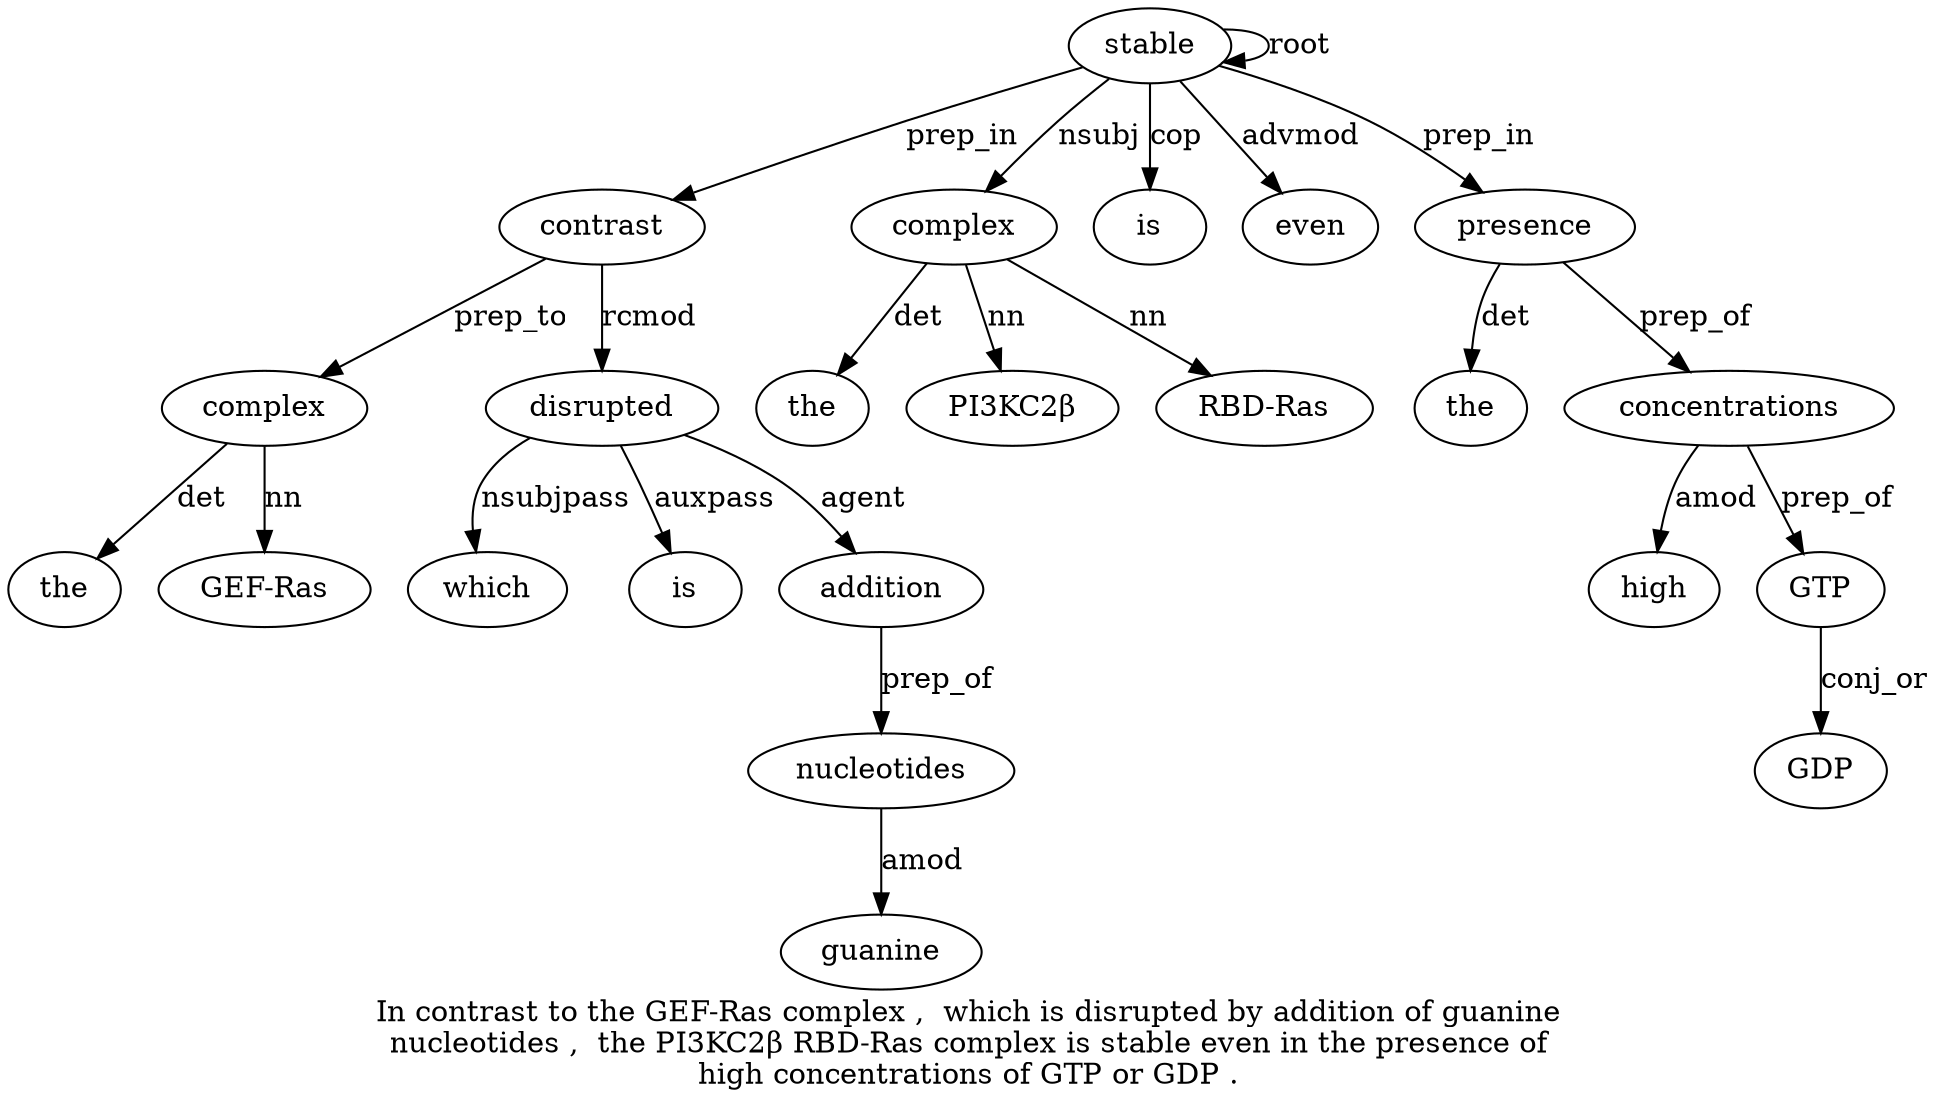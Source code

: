 digraph "In contrast to the GEF-Ras complex ,  which is disrupted by addition of guanine nucleotides ,  the PI3KC2β RBD-Ras complex is stable even in the presence of high concentrations of GTP or GDP ." {
label="In contrast to the GEF-Ras complex ,  which is disrupted by addition of guanine
nucleotides ,  the PI3KC2β RBD-Ras complex is stable even in the presence of
high concentrations of GTP or GDP .";
stable22 [style=filled, fillcolor=white, label=stable];
contrast2 [style=filled, fillcolor=white, label=contrast];
stable22 -> contrast2  [label=prep_in];
complex6 [style=filled, fillcolor=white, label=complex];
the4 [style=filled, fillcolor=white, label=the];
complex6 -> the4  [label=det];
"GEF-Ras5" [style=filled, fillcolor=white, label="GEF-Ras"];
complex6 -> "GEF-Ras5"  [label=nn];
contrast2 -> complex6  [label=prep_to];
disrupted10 [style=filled, fillcolor=white, label=disrupted];
which8 [style=filled, fillcolor=white, label=which];
disrupted10 -> which8  [label=nsubjpass];
is9 [style=filled, fillcolor=white, label=is];
disrupted10 -> is9  [label=auxpass];
contrast2 -> disrupted10  [label=rcmod];
addition12 [style=filled, fillcolor=white, label=addition];
disrupted10 -> addition12  [label=agent];
nucleotides15 [style=filled, fillcolor=white, label=nucleotides];
guanine14 [style=filled, fillcolor=white, label=guanine];
nucleotides15 -> guanine14  [label=amod];
addition12 -> nucleotides15  [label=prep_of];
complex20 [style=filled, fillcolor=white, label=complex];
the17 [style=filled, fillcolor=white, label=the];
complex20 -> the17  [label=det];
"PI3KC2β18" [style=filled, fillcolor=white, label="PI3KC2β"];
complex20 -> "PI3KC2β18"  [label=nn];
"RBD-Ras19" [style=filled, fillcolor=white, label="RBD-Ras"];
complex20 -> "RBD-Ras19"  [label=nn];
stable22 -> complex20  [label=nsubj];
is21 [style=filled, fillcolor=white, label=is];
stable22 -> is21  [label=cop];
stable22 -> stable22  [label=root];
even23 [style=filled, fillcolor=white, label=even];
stable22 -> even23  [label=advmod];
presence26 [style=filled, fillcolor=white, label=presence];
the25 [style=filled, fillcolor=white, label=the];
presence26 -> the25  [label=det];
stable22 -> presence26  [label=prep_in];
concentrations29 [style=filled, fillcolor=white, label=concentrations];
high28 [style=filled, fillcolor=white, label=high];
concentrations29 -> high28  [label=amod];
presence26 -> concentrations29  [label=prep_of];
GTP31 [style=filled, fillcolor=white, label=GTP];
concentrations29 -> GTP31  [label=prep_of];
GDP33 [style=filled, fillcolor=white, label=GDP];
GTP31 -> GDP33  [label=conj_or];
}
